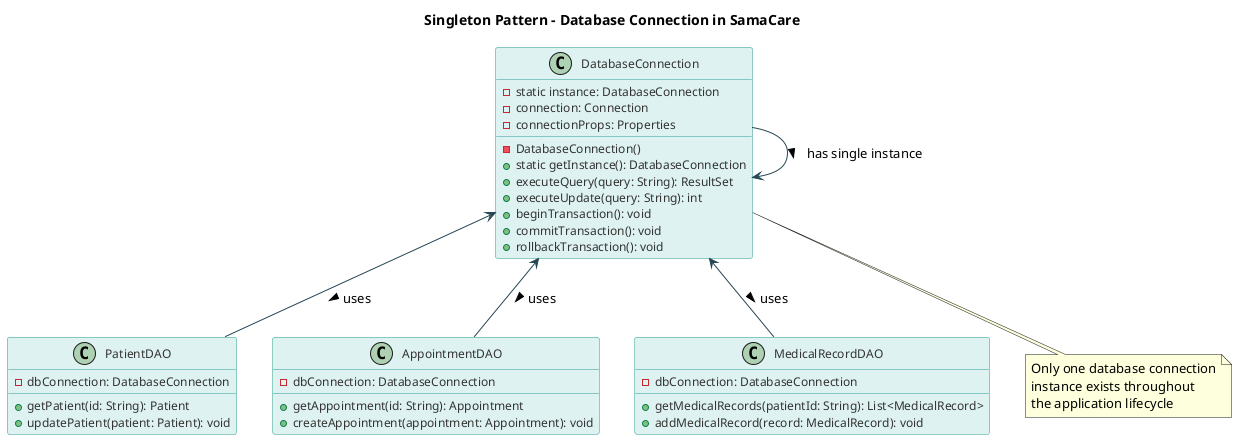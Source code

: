 @startuml Singleton Pattern in SamaCare
skinparam backgroundColor #FFFFFF
skinparam classFontColor #333333
skinparam classFontSize 14
skinparam classAttributeFontColor #333333
skinparam classAttributeFontSize 12
skinparam classBorderColor #2a9d8f
skinparam classBackgroundColor #def2f1
skinparam classArrowColor #264653
skinparam shadowing false
skinparam stereotypeCBackgroundColor #e9c46a

title Singleton Pattern - Database Connection in SamaCare

class DatabaseConnection {
  -static instance: DatabaseConnection
  -connection: Connection
  -connectionProps: Properties
  -DatabaseConnection()
  +static getInstance(): DatabaseConnection
  +executeQuery(query: String): ResultSet
  +executeUpdate(query: String): int
  +beginTransaction(): void
  +commitTransaction(): void
  +rollbackTransaction(): void
}

class PatientDAO {
  -dbConnection: DatabaseConnection
  +getPatient(id: String): Patient
  +updatePatient(patient: Patient): void
}

class AppointmentDAO {
  -dbConnection: DatabaseConnection
  +getAppointment(id: String): Appointment
  +createAppointment(appointment: Appointment): void
}

class MedicalRecordDAO {
  -dbConnection: DatabaseConnection
  +getMedicalRecords(patientId: String): List<MedicalRecord>
  +addMedicalRecord(record: MedicalRecord): void
}

DatabaseConnection <-- PatientDAO: uses >
DatabaseConnection <-- AppointmentDAO: uses >
DatabaseConnection <-- MedicalRecordDAO: uses >
DatabaseConnection --> DatabaseConnection: has single instance >

note "Only one database connection\ninstance exists throughout\nthe application lifecycle" as N1
DatabaseConnection .. N1

@enduml